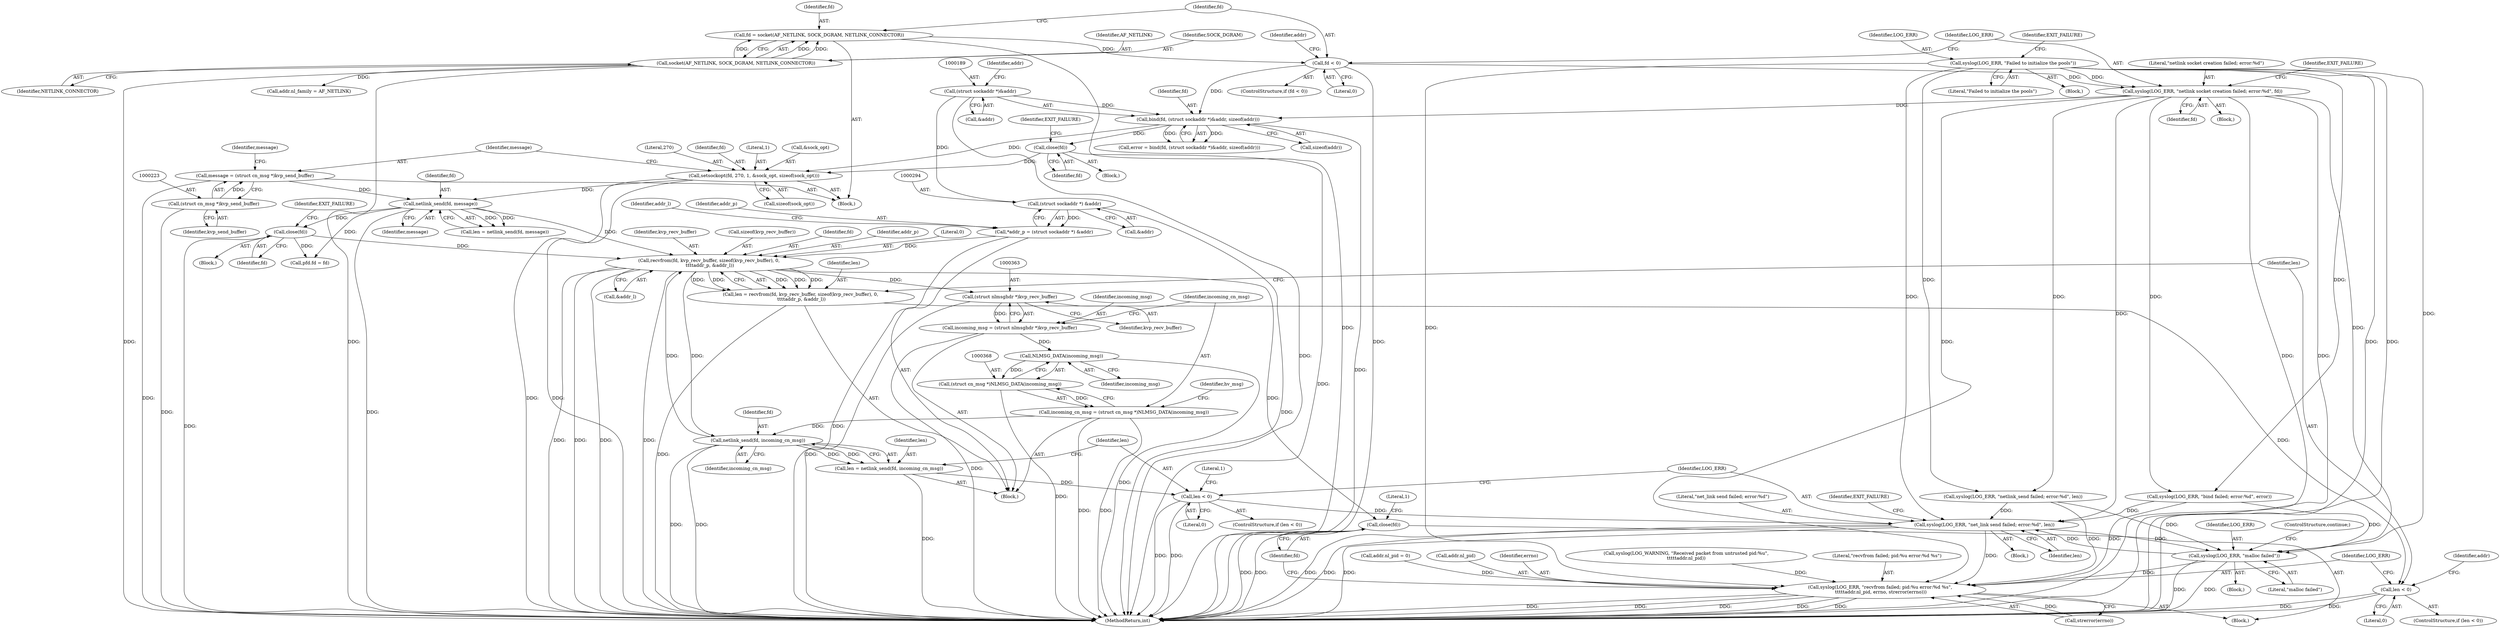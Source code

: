 digraph "0_linux_95a69adab9acfc3981c504737a2b6578e4d846ef@API" {
"1000320" [label="(Call,recvfrom(fd, kvp_recv_buffer, sizeof(kvp_recv_buffer), 0,\n \t\t\t\taddr_p, &addr_l))"];
"1000862" [label="(Call,netlink_send(fd, incoming_cn_msg))"];
"1000320" [label="(Call,recvfrom(fd, kvp_recv_buffer, sizeof(kvp_recv_buffer), 0,\n \t\t\t\taddr_p, &addr_l))"];
"1000266" [label="(Call,netlink_send(fd, message))"];
"1000212" [label="(Call,setsockopt(fd, 270, 1, &sock_opt, sizeof(sock_opt)))"];
"1000186" [label="(Call,bind(fd, (struct sockaddr *)&addr, sizeof(addr)))"];
"1000154" [label="(Call,fd < 0)"];
"1000147" [label="(Call,fd = socket(AF_NETLINK, SOCK_DGRAM, NETLINK_CONNECTOR))"];
"1000149" [label="(Call,socket(AF_NETLINK, SOCK_DGRAM, NETLINK_CONNECTOR))"];
"1000158" [label="(Call,syslog(LOG_ERR, \"netlink socket creation failed; error:%d\", fd))"];
"1000142" [label="(Call,syslog(LOG_ERR, \"Failed to initialize the pools\"))"];
"1000188" [label="(Call,(struct sockaddr *)&addr)"];
"1000203" [label="(Call,close(fd))"];
"1000220" [label="(Call,message = (struct cn_msg *)kvp_send_buffer)"];
"1000222" [label="(Call,(struct cn_msg *)kvp_send_buffer)"];
"1000278" [label="(Call,close(fd))"];
"1000291" [label="(Call,*addr_p = (struct sockaddr *) &addr)"];
"1000293" [label="(Call,(struct sockaddr *) &addr)"];
"1000365" [label="(Call,incoming_cn_msg = (struct cn_msg *)NLMSG_DATA(incoming_msg))"];
"1000367" [label="(Call,(struct cn_msg *)NLMSG_DATA(incoming_msg))"];
"1000369" [label="(Call,NLMSG_DATA(incoming_msg))"];
"1000360" [label="(Call,incoming_msg = (struct nlmsghdr *)kvp_recv_buffer)"];
"1000362" [label="(Call,(struct nlmsghdr *)kvp_recv_buffer)"];
"1000318" [label="(Call,len = recvfrom(fd, kvp_recv_buffer, sizeof(kvp_recv_buffer), 0,\n \t\t\t\taddr_p, &addr_l))"];
"1000330" [label="(Call,len < 0)"];
"1000343" [label="(Call,close(fd))"];
"1000860" [label="(Call,len = netlink_send(fd, incoming_cn_msg))"];
"1000866" [label="(Call,len < 0)"];
"1000870" [label="(Call,syslog(LOG_ERR, \"net_link send failed; error:%d\", len))"];
"1000334" [label="(Call,syslog(LOG_ERR, \"recvfrom failed; pid:%u error:%d %s\",\n \t\t\t\t\taddr.nl_pid, errno, strerror(errno)))"];
"1000437" [label="(Call,syslog(LOG_ERR, \"malloc failed\"))"];
"1000204" [label="(Identifier,fd)"];
"1000110" [label="(Block,)"];
"1000869" [label="(Block,)"];
"1000340" [label="(Identifier,errno)"];
"1000438" [label="(Identifier,LOG_ERR)"];
"1000281" [label="(Identifier,EXIT_FAILURE)"];
"1000866" [label="(Call,len < 0)"];
"1000268" [label="(Identifier,message)"];
"1000868" [label="(Literal,0)"];
"1000334" [label="(Call,syslog(LOG_ERR, \"recvfrom failed; pid:%u error:%d %s\",\n \t\t\t\t\taddr.nl_pid, errno, strerror(errno)))"];
"1000215" [label="(Literal,1)"];
"1000198" [label="(Block,)"];
"1000150" [label="(Identifier,AF_NETLINK)"];
"1000436" [label="(Block,)"];
"1000212" [label="(Call,setsockopt(fd, 270, 1, &sock_opt, sizeof(sock_opt)))"];
"1000188" [label="(Call,(struct sockaddr *)&addr)"];
"1000321" [label="(Identifier,fd)"];
"1000870" [label="(Call,syslog(LOG_ERR, \"net_link send failed; error:%d\", len))"];
"1000224" [label="(Identifier,kvp_send_buffer)"];
"1000154" [label="(Call,fd < 0)"];
"1000876" [label="(MethodReturn,int)"];
"1000320" [label="(Call,recvfrom(fd, kvp_recv_buffer, sizeof(kvp_recv_buffer), 0,\n \t\t\t\taddr_p, &addr_l))"];
"1000152" [label="(Identifier,NETLINK_CONNECTOR)"];
"1000361" [label="(Identifier,incoming_msg)"];
"1000367" [label="(Call,(struct cn_msg *)NLMSG_DATA(incoming_msg))"];
"1000331" [label="(Identifier,len)"];
"1000222" [label="(Call,(struct cn_msg *)kvp_send_buffer)"];
"1000362" [label="(Call,(struct nlmsghdr *)kvp_recv_buffer)"];
"1000279" [label="(Identifier,fd)"];
"1000289" [label="(Block,)"];
"1000193" [label="(Identifier,addr)"];
"1000151" [label="(Identifier,SOCK_DGRAM)"];
"1000216" [label="(Call,&sock_opt)"];
"1000360" [label="(Call,incoming_msg = (struct nlmsghdr *)kvp_recv_buffer)"];
"1000147" [label="(Call,fd = socket(AF_NETLINK, SOCK_DGRAM, NETLINK_CONNECTOR))"];
"1000148" [label="(Identifier,fd)"];
"1000439" [label="(Literal,\"malloc failed\")"];
"1000372" [label="(Identifier,hv_msg)"];
"1000319" [label="(Identifier,len)"];
"1000326" [label="(Identifier,addr_p)"];
"1000146" [label="(Identifier,EXIT_FAILURE)"];
"1000220" [label="(Call,message = (struct cn_msg *)kvp_send_buffer)"];
"1000161" [label="(Identifier,fd)"];
"1000156" [label="(Literal,0)"];
"1000273" [label="(Block,)"];
"1000149" [label="(Call,socket(AF_NETLINK, SOCK_DGRAM, NETLINK_CONNECTOR))"];
"1000370" [label="(Identifier,incoming_msg)"];
"1000267" [label="(Identifier,fd)"];
"1000163" [label="(Identifier,EXIT_FAILURE)"];
"1000155" [label="(Identifier,fd)"];
"1000203" [label="(Call,close(fd))"];
"1000862" [label="(Call,netlink_send(fd, incoming_cn_msg))"];
"1000350" [label="(Identifier,addr)"];
"1000864" [label="(Identifier,incoming_cn_msg)"];
"1000861" [label="(Identifier,len)"];
"1000327" [label="(Call,&addr_l)"];
"1000295" [label="(Call,&addr)"];
"1000860" [label="(Call,len = netlink_send(fd, incoming_cn_msg))"];
"1000192" [label="(Call,sizeof(addr))"];
"1000332" [label="(Literal,0)"];
"1000278" [label="(Call,close(fd))"];
"1000333" [label="(Block,)"];
"1000440" [label="(ControlStructure,continue;)"];
"1000863" [label="(Identifier,fd)"];
"1000206" [label="(Identifier,EXIT_FAILURE)"];
"1000318" [label="(Call,len = recvfrom(fd, kvp_recv_buffer, sizeof(kvp_recv_buffer), 0,\n \t\t\t\taddr_p, &addr_l))"];
"1000153" [label="(ControlStructure,if (fd < 0))"];
"1000228" [label="(Identifier,message)"];
"1000187" [label="(Identifier,fd)"];
"1000343" [label="(Call,close(fd))"];
"1000282" [label="(Call,pfd.fd = fd)"];
"1000158" [label="(Call,syslog(LOG_ERR, \"netlink socket creation failed; error:%d\", fd))"];
"1000872" [label="(Literal,\"net_link send failed; error:%d\")"];
"1000292" [label="(Identifier,addr_p)"];
"1000335" [label="(Identifier,LOG_ERR)"];
"1000274" [label="(Call,syslog(LOG_ERR, \"netlink_send failed; error:%d\", len))"];
"1000218" [label="(Call,sizeof(sock_opt))"];
"1000221" [label="(Identifier,message)"];
"1000164" [label="(Call,addr.nl_family = AF_NETLINK)"];
"1000365" [label="(Call,incoming_cn_msg = (struct cn_msg *)NLMSG_DATA(incoming_msg))"];
"1000266" [label="(Call,netlink_send(fd, message))"];
"1000325" [label="(Literal,0)"];
"1000873" [label="(Identifier,len)"];
"1000214" [label="(Literal,270)"];
"1000353" [label="(Call,syslog(LOG_WARNING, \"Received packet from untrusted pid:%u\",\n\t\t\t\t\taddr.nl_pid))"];
"1000369" [label="(Call,NLMSG_DATA(incoming_msg))"];
"1000144" [label="(Literal,\"Failed to initialize the pools\")"];
"1000184" [label="(Call,error = bind(fd, (struct sockaddr *)&addr, sizeof(addr)))"];
"1000264" [label="(Call,len = netlink_send(fd, message))"];
"1000166" [label="(Identifier,addr)"];
"1000341" [label="(Call,strerror(errno))"];
"1000143" [label="(Identifier,LOG_ERR)"];
"1000186" [label="(Call,bind(fd, (struct sockaddr *)&addr, sizeof(addr)))"];
"1000293" [label="(Call,(struct sockaddr *) &addr)"];
"1000190" [label="(Call,&addr)"];
"1000867" [label="(Identifier,len)"];
"1000160" [label="(Literal,\"netlink socket creation failed; error:%d\")"];
"1000871" [label="(Identifier,LOG_ERR)"];
"1000322" [label="(Identifier,kvp_recv_buffer)"];
"1000330" [label="(Call,len < 0)"];
"1000157" [label="(Block,)"];
"1000865" [label="(ControlStructure,if (len < 0))"];
"1000288" [label="(Literal,1)"];
"1000329" [label="(ControlStructure,if (len < 0))"];
"1000336" [label="(Literal,\"recvfrom failed; pid:%u error:%d %s\")"];
"1000291" [label="(Call,*addr_p = (struct sockaddr *) &addr)"];
"1000299" [label="(Identifier,addr_l)"];
"1000437" [label="(Call,syslog(LOG_ERR, \"malloc failed\"))"];
"1000199" [label="(Call,syslog(LOG_ERR, \"bind failed; error:%d\", error))"];
"1000323" [label="(Call,sizeof(kvp_recv_buffer))"];
"1000174" [label="(Call,addr.nl_pid = 0)"];
"1000337" [label="(Call,addr.nl_pid)"];
"1000159" [label="(Identifier,LOG_ERR)"];
"1000142" [label="(Call,syslog(LOG_ERR, \"Failed to initialize the pools\"))"];
"1000344" [label="(Identifier,fd)"];
"1000213" [label="(Identifier,fd)"];
"1000875" [label="(Identifier,EXIT_FAILURE)"];
"1000347" [label="(Literal,1)"];
"1000141" [label="(Block,)"];
"1000366" [label="(Identifier,incoming_cn_msg)"];
"1000364" [label="(Identifier,kvp_recv_buffer)"];
"1000320" -> "1000318"  [label="AST: "];
"1000320" -> "1000327"  [label="CFG: "];
"1000321" -> "1000320"  [label="AST: "];
"1000322" -> "1000320"  [label="AST: "];
"1000323" -> "1000320"  [label="AST: "];
"1000325" -> "1000320"  [label="AST: "];
"1000326" -> "1000320"  [label="AST: "];
"1000327" -> "1000320"  [label="AST: "];
"1000318" -> "1000320"  [label="CFG: "];
"1000320" -> "1000876"  [label="DDG: "];
"1000320" -> "1000876"  [label="DDG: "];
"1000320" -> "1000876"  [label="DDG: "];
"1000320" -> "1000876"  [label="DDG: "];
"1000320" -> "1000318"  [label="DDG: "];
"1000320" -> "1000318"  [label="DDG: "];
"1000320" -> "1000318"  [label="DDG: "];
"1000320" -> "1000318"  [label="DDG: "];
"1000320" -> "1000318"  [label="DDG: "];
"1000862" -> "1000320"  [label="DDG: "];
"1000266" -> "1000320"  [label="DDG: "];
"1000278" -> "1000320"  [label="DDG: "];
"1000291" -> "1000320"  [label="DDG: "];
"1000320" -> "1000343"  [label="DDG: "];
"1000320" -> "1000362"  [label="DDG: "];
"1000320" -> "1000862"  [label="DDG: "];
"1000862" -> "1000860"  [label="AST: "];
"1000862" -> "1000864"  [label="CFG: "];
"1000863" -> "1000862"  [label="AST: "];
"1000864" -> "1000862"  [label="AST: "];
"1000860" -> "1000862"  [label="CFG: "];
"1000862" -> "1000876"  [label="DDG: "];
"1000862" -> "1000876"  [label="DDG: "];
"1000862" -> "1000860"  [label="DDG: "];
"1000862" -> "1000860"  [label="DDG: "];
"1000365" -> "1000862"  [label="DDG: "];
"1000266" -> "1000264"  [label="AST: "];
"1000266" -> "1000268"  [label="CFG: "];
"1000267" -> "1000266"  [label="AST: "];
"1000268" -> "1000266"  [label="AST: "];
"1000264" -> "1000266"  [label="CFG: "];
"1000266" -> "1000876"  [label="DDG: "];
"1000266" -> "1000264"  [label="DDG: "];
"1000266" -> "1000264"  [label="DDG: "];
"1000212" -> "1000266"  [label="DDG: "];
"1000220" -> "1000266"  [label="DDG: "];
"1000266" -> "1000278"  [label="DDG: "];
"1000266" -> "1000282"  [label="DDG: "];
"1000212" -> "1000110"  [label="AST: "];
"1000212" -> "1000218"  [label="CFG: "];
"1000213" -> "1000212"  [label="AST: "];
"1000214" -> "1000212"  [label="AST: "];
"1000215" -> "1000212"  [label="AST: "];
"1000216" -> "1000212"  [label="AST: "];
"1000218" -> "1000212"  [label="AST: "];
"1000221" -> "1000212"  [label="CFG: "];
"1000212" -> "1000876"  [label="DDG: "];
"1000212" -> "1000876"  [label="DDG: "];
"1000186" -> "1000212"  [label="DDG: "];
"1000203" -> "1000212"  [label="DDG: "];
"1000186" -> "1000184"  [label="AST: "];
"1000186" -> "1000192"  [label="CFG: "];
"1000187" -> "1000186"  [label="AST: "];
"1000188" -> "1000186"  [label="AST: "];
"1000192" -> "1000186"  [label="AST: "];
"1000184" -> "1000186"  [label="CFG: "];
"1000186" -> "1000876"  [label="DDG: "];
"1000186" -> "1000184"  [label="DDG: "];
"1000186" -> "1000184"  [label="DDG: "];
"1000154" -> "1000186"  [label="DDG: "];
"1000158" -> "1000186"  [label="DDG: "];
"1000188" -> "1000186"  [label="DDG: "];
"1000186" -> "1000203"  [label="DDG: "];
"1000154" -> "1000153"  [label="AST: "];
"1000154" -> "1000156"  [label="CFG: "];
"1000155" -> "1000154"  [label="AST: "];
"1000156" -> "1000154"  [label="AST: "];
"1000159" -> "1000154"  [label="CFG: "];
"1000166" -> "1000154"  [label="CFG: "];
"1000154" -> "1000876"  [label="DDG: "];
"1000147" -> "1000154"  [label="DDG: "];
"1000154" -> "1000158"  [label="DDG: "];
"1000147" -> "1000110"  [label="AST: "];
"1000147" -> "1000149"  [label="CFG: "];
"1000148" -> "1000147"  [label="AST: "];
"1000149" -> "1000147"  [label="AST: "];
"1000155" -> "1000147"  [label="CFG: "];
"1000147" -> "1000876"  [label="DDG: "];
"1000149" -> "1000147"  [label="DDG: "];
"1000149" -> "1000147"  [label="DDG: "];
"1000149" -> "1000147"  [label="DDG: "];
"1000149" -> "1000152"  [label="CFG: "];
"1000150" -> "1000149"  [label="AST: "];
"1000151" -> "1000149"  [label="AST: "];
"1000152" -> "1000149"  [label="AST: "];
"1000149" -> "1000876"  [label="DDG: "];
"1000149" -> "1000876"  [label="DDG: "];
"1000149" -> "1000164"  [label="DDG: "];
"1000158" -> "1000157"  [label="AST: "];
"1000158" -> "1000161"  [label="CFG: "];
"1000159" -> "1000158"  [label="AST: "];
"1000160" -> "1000158"  [label="AST: "];
"1000161" -> "1000158"  [label="AST: "];
"1000163" -> "1000158"  [label="CFG: "];
"1000158" -> "1000876"  [label="DDG: "];
"1000158" -> "1000876"  [label="DDG: "];
"1000142" -> "1000158"  [label="DDG: "];
"1000158" -> "1000199"  [label="DDG: "];
"1000158" -> "1000274"  [label="DDG: "];
"1000158" -> "1000334"  [label="DDG: "];
"1000158" -> "1000437"  [label="DDG: "];
"1000158" -> "1000870"  [label="DDG: "];
"1000142" -> "1000141"  [label="AST: "];
"1000142" -> "1000144"  [label="CFG: "];
"1000143" -> "1000142"  [label="AST: "];
"1000144" -> "1000142"  [label="AST: "];
"1000146" -> "1000142"  [label="CFG: "];
"1000142" -> "1000876"  [label="DDG: "];
"1000142" -> "1000876"  [label="DDG: "];
"1000142" -> "1000199"  [label="DDG: "];
"1000142" -> "1000274"  [label="DDG: "];
"1000142" -> "1000334"  [label="DDG: "];
"1000142" -> "1000437"  [label="DDG: "];
"1000142" -> "1000870"  [label="DDG: "];
"1000188" -> "1000190"  [label="CFG: "];
"1000189" -> "1000188"  [label="AST: "];
"1000190" -> "1000188"  [label="AST: "];
"1000193" -> "1000188"  [label="CFG: "];
"1000188" -> "1000876"  [label="DDG: "];
"1000188" -> "1000293"  [label="DDG: "];
"1000203" -> "1000198"  [label="AST: "];
"1000203" -> "1000204"  [label="CFG: "];
"1000204" -> "1000203"  [label="AST: "];
"1000206" -> "1000203"  [label="CFG: "];
"1000203" -> "1000876"  [label="DDG: "];
"1000220" -> "1000110"  [label="AST: "];
"1000220" -> "1000222"  [label="CFG: "];
"1000221" -> "1000220"  [label="AST: "];
"1000222" -> "1000220"  [label="AST: "];
"1000228" -> "1000220"  [label="CFG: "];
"1000220" -> "1000876"  [label="DDG: "];
"1000222" -> "1000220"  [label="DDG: "];
"1000222" -> "1000224"  [label="CFG: "];
"1000223" -> "1000222"  [label="AST: "];
"1000224" -> "1000222"  [label="AST: "];
"1000222" -> "1000876"  [label="DDG: "];
"1000278" -> "1000273"  [label="AST: "];
"1000278" -> "1000279"  [label="CFG: "];
"1000279" -> "1000278"  [label="AST: "];
"1000281" -> "1000278"  [label="CFG: "];
"1000278" -> "1000876"  [label="DDG: "];
"1000278" -> "1000282"  [label="DDG: "];
"1000291" -> "1000289"  [label="AST: "];
"1000291" -> "1000293"  [label="CFG: "];
"1000292" -> "1000291"  [label="AST: "];
"1000293" -> "1000291"  [label="AST: "];
"1000299" -> "1000291"  [label="CFG: "];
"1000291" -> "1000876"  [label="DDG: "];
"1000293" -> "1000291"  [label="DDG: "];
"1000293" -> "1000295"  [label="CFG: "];
"1000294" -> "1000293"  [label="AST: "];
"1000295" -> "1000293"  [label="AST: "];
"1000293" -> "1000876"  [label="DDG: "];
"1000365" -> "1000289"  [label="AST: "];
"1000365" -> "1000367"  [label="CFG: "];
"1000366" -> "1000365"  [label="AST: "];
"1000367" -> "1000365"  [label="AST: "];
"1000372" -> "1000365"  [label="CFG: "];
"1000365" -> "1000876"  [label="DDG: "];
"1000365" -> "1000876"  [label="DDG: "];
"1000367" -> "1000365"  [label="DDG: "];
"1000367" -> "1000369"  [label="CFG: "];
"1000368" -> "1000367"  [label="AST: "];
"1000369" -> "1000367"  [label="AST: "];
"1000367" -> "1000876"  [label="DDG: "];
"1000369" -> "1000367"  [label="DDG: "];
"1000369" -> "1000370"  [label="CFG: "];
"1000370" -> "1000369"  [label="AST: "];
"1000369" -> "1000876"  [label="DDG: "];
"1000360" -> "1000369"  [label="DDG: "];
"1000360" -> "1000289"  [label="AST: "];
"1000360" -> "1000362"  [label="CFG: "];
"1000361" -> "1000360"  [label="AST: "];
"1000362" -> "1000360"  [label="AST: "];
"1000366" -> "1000360"  [label="CFG: "];
"1000360" -> "1000876"  [label="DDG: "];
"1000362" -> "1000360"  [label="DDG: "];
"1000362" -> "1000364"  [label="CFG: "];
"1000363" -> "1000362"  [label="AST: "];
"1000364" -> "1000362"  [label="AST: "];
"1000362" -> "1000876"  [label="DDG: "];
"1000318" -> "1000289"  [label="AST: "];
"1000319" -> "1000318"  [label="AST: "];
"1000331" -> "1000318"  [label="CFG: "];
"1000318" -> "1000876"  [label="DDG: "];
"1000318" -> "1000330"  [label="DDG: "];
"1000330" -> "1000329"  [label="AST: "];
"1000330" -> "1000332"  [label="CFG: "];
"1000331" -> "1000330"  [label="AST: "];
"1000332" -> "1000330"  [label="AST: "];
"1000335" -> "1000330"  [label="CFG: "];
"1000350" -> "1000330"  [label="CFG: "];
"1000330" -> "1000876"  [label="DDG: "];
"1000330" -> "1000876"  [label="DDG: "];
"1000343" -> "1000333"  [label="AST: "];
"1000343" -> "1000344"  [label="CFG: "];
"1000344" -> "1000343"  [label="AST: "];
"1000347" -> "1000343"  [label="CFG: "];
"1000343" -> "1000876"  [label="DDG: "];
"1000343" -> "1000876"  [label="DDG: "];
"1000860" -> "1000289"  [label="AST: "];
"1000861" -> "1000860"  [label="AST: "];
"1000867" -> "1000860"  [label="CFG: "];
"1000860" -> "1000876"  [label="DDG: "];
"1000860" -> "1000866"  [label="DDG: "];
"1000866" -> "1000865"  [label="AST: "];
"1000866" -> "1000868"  [label="CFG: "];
"1000867" -> "1000866"  [label="AST: "];
"1000868" -> "1000866"  [label="AST: "];
"1000288" -> "1000866"  [label="CFG: "];
"1000871" -> "1000866"  [label="CFG: "];
"1000866" -> "1000876"  [label="DDG: "];
"1000866" -> "1000876"  [label="DDG: "];
"1000866" -> "1000870"  [label="DDG: "];
"1000870" -> "1000869"  [label="AST: "];
"1000870" -> "1000873"  [label="CFG: "];
"1000871" -> "1000870"  [label="AST: "];
"1000872" -> "1000870"  [label="AST: "];
"1000873" -> "1000870"  [label="AST: "];
"1000875" -> "1000870"  [label="CFG: "];
"1000870" -> "1000876"  [label="DDG: "];
"1000870" -> "1000876"  [label="DDG: "];
"1000870" -> "1000876"  [label="DDG: "];
"1000870" -> "1000334"  [label="DDG: "];
"1000870" -> "1000437"  [label="DDG: "];
"1000274" -> "1000870"  [label="DDG: "];
"1000199" -> "1000870"  [label="DDG: "];
"1000437" -> "1000870"  [label="DDG: "];
"1000334" -> "1000333"  [label="AST: "];
"1000334" -> "1000341"  [label="CFG: "];
"1000335" -> "1000334"  [label="AST: "];
"1000336" -> "1000334"  [label="AST: "];
"1000337" -> "1000334"  [label="AST: "];
"1000340" -> "1000334"  [label="AST: "];
"1000341" -> "1000334"  [label="AST: "];
"1000344" -> "1000334"  [label="CFG: "];
"1000334" -> "1000876"  [label="DDG: "];
"1000334" -> "1000876"  [label="DDG: "];
"1000334" -> "1000876"  [label="DDG: "];
"1000334" -> "1000876"  [label="DDG: "];
"1000334" -> "1000876"  [label="DDG: "];
"1000274" -> "1000334"  [label="DDG: "];
"1000199" -> "1000334"  [label="DDG: "];
"1000437" -> "1000334"  [label="DDG: "];
"1000353" -> "1000334"  [label="DDG: "];
"1000174" -> "1000334"  [label="DDG: "];
"1000341" -> "1000334"  [label="DDG: "];
"1000437" -> "1000436"  [label="AST: "];
"1000437" -> "1000439"  [label="CFG: "];
"1000438" -> "1000437"  [label="AST: "];
"1000439" -> "1000437"  [label="AST: "];
"1000440" -> "1000437"  [label="CFG: "];
"1000437" -> "1000876"  [label="DDG: "];
"1000437" -> "1000876"  [label="DDG: "];
"1000274" -> "1000437"  [label="DDG: "];
"1000199" -> "1000437"  [label="DDG: "];
}
